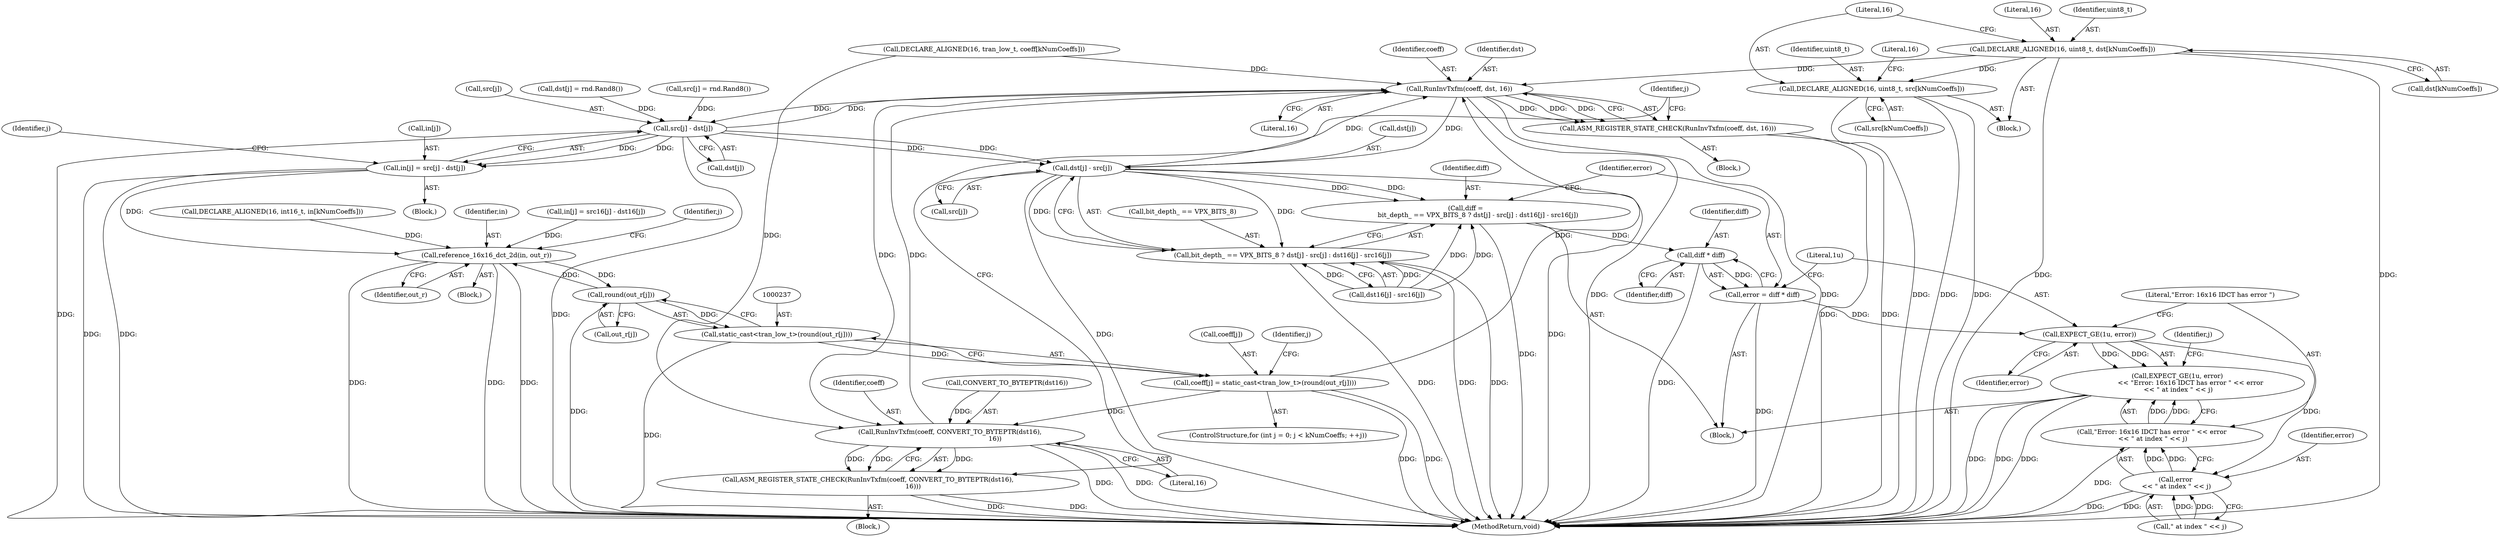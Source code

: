 digraph "0_Android_5a9753fca56f0eeb9f61e342b2fccffc364f9426_48@array" {
"1000119" [label="(Call,DECLARE_ALIGNED(16, uint8_t, dst[kNumCoeffs]))"];
"1000125" [label="(Call,DECLARE_ALIGNED(16, uint8_t, src[kNumCoeffs]))"];
"1000248" [label="(Call,RunInvTxfm(coeff, dst, 16))"];
"1000185" [label="(Call,src[j] - dst[j])"];
"1000181" [label="(Call,in[j] = src[j] - dst[j])"];
"1000219" [label="(Call,reference_16x16_dct_2d(in, out_r))"];
"1000238" [label="(Call,round(out_r[j]))"];
"1000236" [label="(Call,static_cast<tran_low_t>(round(out_r[j])))"];
"1000232" [label="(Call,coeff[j] = static_cast<tran_low_t>(round(out_r[j])))"];
"1000255" [label="(Call,RunInvTxfm(coeff, CONVERT_TO_BYTEPTR(dst16),\n                                            16))"];
"1000254" [label="(Call,ASM_REGISTER_STATE_CHECK(RunInvTxfm(coeff, CONVERT_TO_BYTEPTR(dst16),\n                                            16)))"];
"1000278" [label="(Call,dst[j] - src[j])"];
"1000272" [label="(Call,diff =\n            bit_depth_ == VPX_BITS_8 ? dst[j] - src[j] : dst16[j] - src16[j])"];
"1000295" [label="(Call,diff * diff)"];
"1000293" [label="(Call,error = diff * diff)"];
"1000299" [label="(Call,EXPECT_GE(1u, error))"];
"1000298" [label="(Call,EXPECT_GE(1u, error)\n             << \"Error: 16x16 IDCT has error \" << error\n << \" at index \" << j)"];
"1000304" [label="(Call,error\n << \" at index \" << j)"];
"1000302" [label="(Call,\"Error: 16x16 IDCT has error \" << error\n << \" at index \" << j)"];
"1000274" [label="(Call,bit_depth_ == VPX_BITS_8 ? dst[j] - src[j] : dst16[j] - src16[j])"];
"1000247" [label="(Call,ASM_REGISTER_STATE_CHECK(RunInvTxfm(coeff, dst, 16)))"];
"1000128" [label="(Call,src[kNumCoeffs])"];
"1000282" [label="(Call,src[j])"];
"1000220" [label="(Identifier,in)"];
"1000306" [label="(Call,\" at index \" << j)"];
"1000189" [label="(Call,dst[j])"];
"1000269" [label="(Identifier,j)"];
"1000101" [label="(Block,)"];
"1000246" [label="(Block,)"];
"1000254" [label="(Call,ASM_REGISTER_STATE_CHECK(RunInvTxfm(coeff, CONVERT_TO_BYTEPTR(dst16),\n                                            16)))"];
"1000274" [label="(Call,bit_depth_ == VPX_BITS_8 ? dst[j] - src[j] : dst16[j] - src16[j])"];
"1000309" [label="(MethodReturn,void)"];
"1000185" [label="(Call,src[j] - dst[j])"];
"1000208" [label="(Call,in[j] = src16[j] - dst16[j])"];
"1000176" [label="(Call,dst[j] = rnd.Rand8())"];
"1000119" [label="(Call,DECLARE_ALIGNED(16, uint8_t, dst[kNumCoeffs]))"];
"1000182" [label="(Call,in[j])"];
"1000278" [label="(Call,dst[j] - src[j])"];
"1000249" [label="(Identifier,coeff)"];
"1000256" [label="(Identifier,coeff)"];
"1000253" [label="(Block,)"];
"1000275" [label="(Call,bit_depth_ == VPX_BITS_8)"];
"1000122" [label="(Call,dst[kNumCoeffs])"];
"1000236" [label="(Call,static_cast<tran_low_t>(round(out_r[j])))"];
"1000294" [label="(Identifier,error)"];
"1000296" [label="(Identifier,diff)"];
"1000302" [label="(Call,\"Error: 16x16 IDCT has error \" << error\n << \" at index \" << j)"];
"1000293" [label="(Call,error = diff * diff)"];
"1000301" [label="(Identifier,error)"];
"1000298" [label="(Call,EXPECT_GE(1u, error)\n             << \"Error: 16x16 IDCT has error \" << error\n << \" at index \" << j)"];
"1000113" [label="(Call,DECLARE_ALIGNED(16, tran_low_t, coeff[kNumCoeffs]))"];
"1000120" [label="(Literal,16)"];
"1000171" [label="(Call,src[j] = rnd.Rand8())"];
"1000170" [label="(Block,)"];
"1000233" [label="(Call,coeff[j])"];
"1000225" [label="(Identifier,j)"];
"1000270" [label="(Block,)"];
"1000239" [label="(Call,out_r[j])"];
"1000259" [label="(Literal,16)"];
"1000257" [label="(Call,CONVERT_TO_BYTEPTR(dst16))"];
"1000181" [label="(Call,in[j] = src[j] - dst[j])"];
"1000219" [label="(Call,reference_16x16_dct_2d(in, out_r))"];
"1000299" [label="(Call,EXPECT_GE(1u, error))"];
"1000125" [label="(Call,DECLARE_ALIGNED(16, uint8_t, src[kNumCoeffs]))"];
"1000186" [label="(Call,src[j])"];
"1000285" [label="(Call,dst16[j] - src16[j])"];
"1000305" [label="(Identifier,error)"];
"1000272" [label="(Call,diff =\n            bit_depth_ == VPX_BITS_8 ? dst[j] - src[j] : dst16[j] - src16[j])"];
"1000153" [label="(Block,)"];
"1000295" [label="(Call,diff * diff)"];
"1000250" [label="(Identifier,dst)"];
"1000107" [label="(Call,DECLARE_ALIGNED(16, int16_t, in[kNumCoeffs]))"];
"1000248" [label="(Call,RunInvTxfm(coeff, dst, 16))"];
"1000164" [label="(Identifier,j)"];
"1000232" [label="(Call,coeff[j] = static_cast<tran_low_t>(round(out_r[j])))"];
"1000238" [label="(Call,round(out_r[j]))"];
"1000127" [label="(Identifier,uint8_t)"];
"1000132" [label="(Literal,16)"];
"1000221" [label="(Identifier,out_r)"];
"1000222" [label="(ControlStructure,for (int j = 0; j < kNumCoeffs; ++j))"];
"1000231" [label="(Identifier,j)"];
"1000255" [label="(Call,RunInvTxfm(coeff, CONVERT_TO_BYTEPTR(dst16),\n                                            16))"];
"1000121" [label="(Identifier,uint8_t)"];
"1000303" [label="(Literal,\"Error: 16x16 IDCT has error \")"];
"1000273" [label="(Identifier,diff)"];
"1000304" [label="(Call,error\n << \" at index \" << j)"];
"1000247" [label="(Call,ASM_REGISTER_STATE_CHECK(RunInvTxfm(coeff, dst, 16)))"];
"1000263" [label="(Identifier,j)"];
"1000297" [label="(Identifier,diff)"];
"1000126" [label="(Literal,16)"];
"1000279" [label="(Call,dst[j])"];
"1000251" [label="(Literal,16)"];
"1000300" [label="(Literal,1u)"];
"1000119" -> "1000101"  [label="AST: "];
"1000119" -> "1000122"  [label="CFG: "];
"1000120" -> "1000119"  [label="AST: "];
"1000121" -> "1000119"  [label="AST: "];
"1000122" -> "1000119"  [label="AST: "];
"1000126" -> "1000119"  [label="CFG: "];
"1000119" -> "1000309"  [label="DDG: "];
"1000119" -> "1000309"  [label="DDG: "];
"1000119" -> "1000125"  [label="DDG: "];
"1000119" -> "1000248"  [label="DDG: "];
"1000125" -> "1000101"  [label="AST: "];
"1000125" -> "1000128"  [label="CFG: "];
"1000126" -> "1000125"  [label="AST: "];
"1000127" -> "1000125"  [label="AST: "];
"1000128" -> "1000125"  [label="AST: "];
"1000132" -> "1000125"  [label="CFG: "];
"1000125" -> "1000309"  [label="DDG: "];
"1000125" -> "1000309"  [label="DDG: "];
"1000125" -> "1000309"  [label="DDG: "];
"1000248" -> "1000247"  [label="AST: "];
"1000248" -> "1000251"  [label="CFG: "];
"1000249" -> "1000248"  [label="AST: "];
"1000250" -> "1000248"  [label="AST: "];
"1000251" -> "1000248"  [label="AST: "];
"1000247" -> "1000248"  [label="CFG: "];
"1000248" -> "1000309"  [label="DDG: "];
"1000248" -> "1000309"  [label="DDG: "];
"1000248" -> "1000185"  [label="DDG: "];
"1000248" -> "1000247"  [label="DDG: "];
"1000248" -> "1000247"  [label="DDG: "];
"1000248" -> "1000247"  [label="DDG: "];
"1000232" -> "1000248"  [label="DDG: "];
"1000255" -> "1000248"  [label="DDG: "];
"1000113" -> "1000248"  [label="DDG: "];
"1000185" -> "1000248"  [label="DDG: "];
"1000278" -> "1000248"  [label="DDG: "];
"1000248" -> "1000255"  [label="DDG: "];
"1000248" -> "1000278"  [label="DDG: "];
"1000185" -> "1000181"  [label="AST: "];
"1000185" -> "1000189"  [label="CFG: "];
"1000186" -> "1000185"  [label="AST: "];
"1000189" -> "1000185"  [label="AST: "];
"1000181" -> "1000185"  [label="CFG: "];
"1000185" -> "1000309"  [label="DDG: "];
"1000185" -> "1000309"  [label="DDG: "];
"1000185" -> "1000181"  [label="DDG: "];
"1000185" -> "1000181"  [label="DDG: "];
"1000171" -> "1000185"  [label="DDG: "];
"1000176" -> "1000185"  [label="DDG: "];
"1000185" -> "1000278"  [label="DDG: "];
"1000185" -> "1000278"  [label="DDG: "];
"1000181" -> "1000170"  [label="AST: "];
"1000182" -> "1000181"  [label="AST: "];
"1000164" -> "1000181"  [label="CFG: "];
"1000181" -> "1000309"  [label="DDG: "];
"1000181" -> "1000309"  [label="DDG: "];
"1000181" -> "1000219"  [label="DDG: "];
"1000219" -> "1000153"  [label="AST: "];
"1000219" -> "1000221"  [label="CFG: "];
"1000220" -> "1000219"  [label="AST: "];
"1000221" -> "1000219"  [label="AST: "];
"1000225" -> "1000219"  [label="CFG: "];
"1000219" -> "1000309"  [label="DDG: "];
"1000219" -> "1000309"  [label="DDG: "];
"1000219" -> "1000309"  [label="DDG: "];
"1000208" -> "1000219"  [label="DDG: "];
"1000107" -> "1000219"  [label="DDG: "];
"1000238" -> "1000219"  [label="DDG: "];
"1000219" -> "1000238"  [label="DDG: "];
"1000238" -> "1000236"  [label="AST: "];
"1000238" -> "1000239"  [label="CFG: "];
"1000239" -> "1000238"  [label="AST: "];
"1000236" -> "1000238"  [label="CFG: "];
"1000238" -> "1000309"  [label="DDG: "];
"1000238" -> "1000236"  [label="DDG: "];
"1000236" -> "1000232"  [label="AST: "];
"1000237" -> "1000236"  [label="AST: "];
"1000232" -> "1000236"  [label="CFG: "];
"1000236" -> "1000309"  [label="DDG: "];
"1000236" -> "1000232"  [label="DDG: "];
"1000232" -> "1000222"  [label="AST: "];
"1000233" -> "1000232"  [label="AST: "];
"1000231" -> "1000232"  [label="CFG: "];
"1000232" -> "1000309"  [label="DDG: "];
"1000232" -> "1000309"  [label="DDG: "];
"1000232" -> "1000255"  [label="DDG: "];
"1000255" -> "1000254"  [label="AST: "];
"1000255" -> "1000259"  [label="CFG: "];
"1000256" -> "1000255"  [label="AST: "];
"1000257" -> "1000255"  [label="AST: "];
"1000259" -> "1000255"  [label="AST: "];
"1000254" -> "1000255"  [label="CFG: "];
"1000255" -> "1000309"  [label="DDG: "];
"1000255" -> "1000309"  [label="DDG: "];
"1000255" -> "1000254"  [label="DDG: "];
"1000255" -> "1000254"  [label="DDG: "];
"1000255" -> "1000254"  [label="DDG: "];
"1000113" -> "1000255"  [label="DDG: "];
"1000257" -> "1000255"  [label="DDG: "];
"1000254" -> "1000253"  [label="AST: "];
"1000263" -> "1000254"  [label="CFG: "];
"1000254" -> "1000309"  [label="DDG: "];
"1000254" -> "1000309"  [label="DDG: "];
"1000278" -> "1000274"  [label="AST: "];
"1000278" -> "1000282"  [label="CFG: "];
"1000279" -> "1000278"  [label="AST: "];
"1000282" -> "1000278"  [label="AST: "];
"1000274" -> "1000278"  [label="CFG: "];
"1000278" -> "1000309"  [label="DDG: "];
"1000278" -> "1000309"  [label="DDG: "];
"1000278" -> "1000272"  [label="DDG: "];
"1000278" -> "1000272"  [label="DDG: "];
"1000278" -> "1000274"  [label="DDG: "];
"1000278" -> "1000274"  [label="DDG: "];
"1000272" -> "1000270"  [label="AST: "];
"1000272" -> "1000274"  [label="CFG: "];
"1000273" -> "1000272"  [label="AST: "];
"1000274" -> "1000272"  [label="AST: "];
"1000294" -> "1000272"  [label="CFG: "];
"1000272" -> "1000309"  [label="DDG: "];
"1000285" -> "1000272"  [label="DDG: "];
"1000285" -> "1000272"  [label="DDG: "];
"1000272" -> "1000295"  [label="DDG: "];
"1000295" -> "1000293"  [label="AST: "];
"1000295" -> "1000297"  [label="CFG: "];
"1000296" -> "1000295"  [label="AST: "];
"1000297" -> "1000295"  [label="AST: "];
"1000293" -> "1000295"  [label="CFG: "];
"1000295" -> "1000309"  [label="DDG: "];
"1000295" -> "1000293"  [label="DDG: "];
"1000293" -> "1000270"  [label="AST: "];
"1000294" -> "1000293"  [label="AST: "];
"1000300" -> "1000293"  [label="CFG: "];
"1000293" -> "1000309"  [label="DDG: "];
"1000293" -> "1000299"  [label="DDG: "];
"1000299" -> "1000298"  [label="AST: "];
"1000299" -> "1000301"  [label="CFG: "];
"1000300" -> "1000299"  [label="AST: "];
"1000301" -> "1000299"  [label="AST: "];
"1000303" -> "1000299"  [label="CFG: "];
"1000299" -> "1000298"  [label="DDG: "];
"1000299" -> "1000298"  [label="DDG: "];
"1000299" -> "1000304"  [label="DDG: "];
"1000298" -> "1000270"  [label="AST: "];
"1000298" -> "1000302"  [label="CFG: "];
"1000302" -> "1000298"  [label="AST: "];
"1000269" -> "1000298"  [label="CFG: "];
"1000298" -> "1000309"  [label="DDG: "];
"1000298" -> "1000309"  [label="DDG: "];
"1000298" -> "1000309"  [label="DDG: "];
"1000302" -> "1000298"  [label="DDG: "];
"1000302" -> "1000298"  [label="DDG: "];
"1000304" -> "1000302"  [label="AST: "];
"1000304" -> "1000306"  [label="CFG: "];
"1000305" -> "1000304"  [label="AST: "];
"1000306" -> "1000304"  [label="AST: "];
"1000302" -> "1000304"  [label="CFG: "];
"1000304" -> "1000309"  [label="DDG: "];
"1000304" -> "1000309"  [label="DDG: "];
"1000304" -> "1000302"  [label="DDG: "];
"1000304" -> "1000302"  [label="DDG: "];
"1000306" -> "1000304"  [label="DDG: "];
"1000306" -> "1000304"  [label="DDG: "];
"1000303" -> "1000302"  [label="AST: "];
"1000302" -> "1000309"  [label="DDG: "];
"1000274" -> "1000285"  [label="CFG: "];
"1000275" -> "1000274"  [label="AST: "];
"1000285" -> "1000274"  [label="AST: "];
"1000274" -> "1000309"  [label="DDG: "];
"1000274" -> "1000309"  [label="DDG: "];
"1000274" -> "1000309"  [label="DDG: "];
"1000285" -> "1000274"  [label="DDG: "];
"1000285" -> "1000274"  [label="DDG: "];
"1000247" -> "1000246"  [label="AST: "];
"1000263" -> "1000247"  [label="CFG: "];
"1000247" -> "1000309"  [label="DDG: "];
"1000247" -> "1000309"  [label="DDG: "];
}
